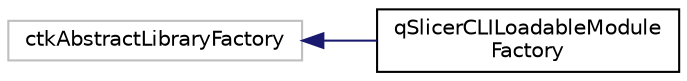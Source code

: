 digraph "Graphical Class Hierarchy"
{
  bgcolor="transparent";
  edge [fontname="Helvetica",fontsize="10",labelfontname="Helvetica",labelfontsize="10"];
  node [fontname="Helvetica",fontsize="10",shape=record];
  rankdir="LR";
  Node1047 [label="ctkAbstractLibraryFactory",height=0.2,width=0.4,color="grey75"];
  Node1047 -> Node0 [dir="back",color="midnightblue",fontsize="10",style="solid",fontname="Helvetica"];
  Node0 [label="qSlicerCLILoadableModule\lFactory",height=0.2,width=0.4,color="black",URL="$classqSlicerCLILoadableModuleFactory.html"];
}
